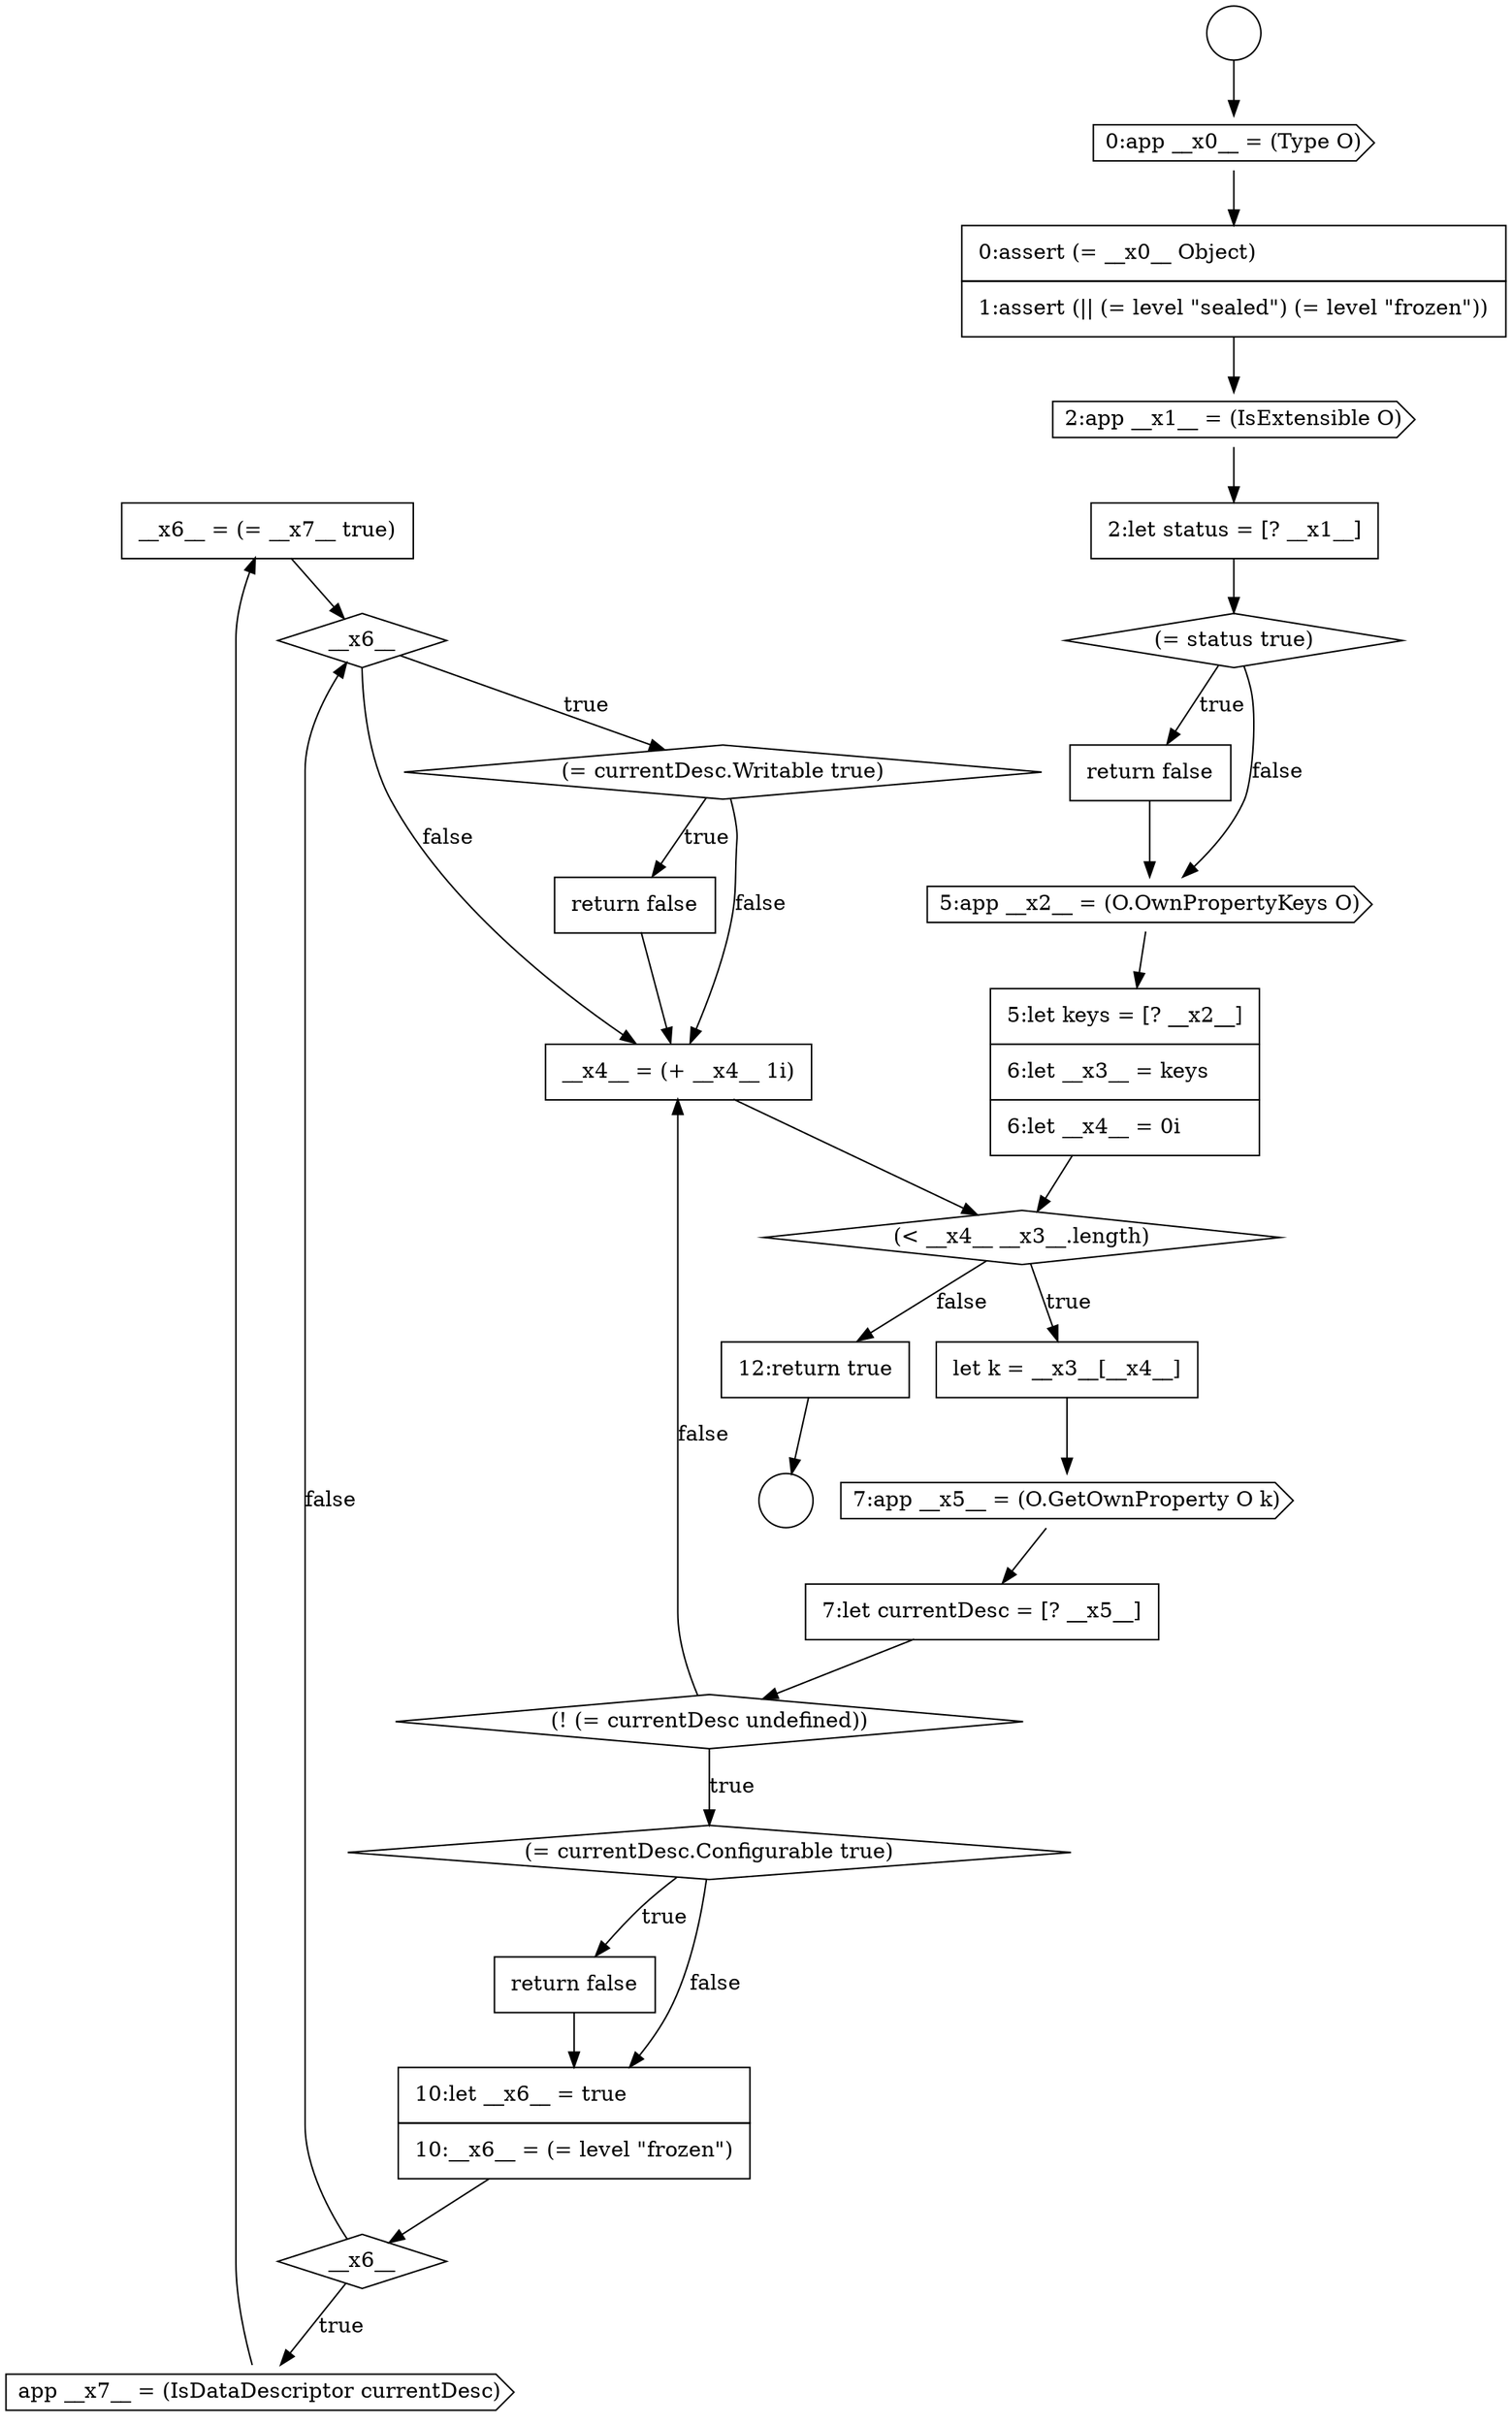 digraph {
  node941 [shape=none, margin=0, label=<<font color="black">
    <table border="0" cellborder="1" cellspacing="0" cellpadding="10">
      <tr><td align="left">__x6__ = (= __x7__ true)</td></tr>
    </table>
  </font>> color="black" fillcolor="white" style=filled]
  node934 [shape=none, margin=0, label=<<font color="black">
    <table border="0" cellborder="1" cellspacing="0" cellpadding="10">
      <tr><td align="left">7:let currentDesc = [? __x5__]</td></tr>
    </table>
  </font>> color="black" fillcolor="white" style=filled]
  node933 [shape=cds, label=<<font color="black">7:app __x5__ = (O.GetOwnProperty O k)</font>> color="black" fillcolor="white" style=filled]
  node936 [shape=diamond, label=<<font color="black">(= currentDesc.Configurable true)</font>> color="black" fillcolor="white" style=filled]
  node922 [shape=circle label=" " color="black" fillcolor="white" style=filled]
  node931 [shape=diamond, label=<<font color="black">(&lt; __x4__ __x3__.length)</font>> color="black" fillcolor="white" style=filled]
  node946 [shape=none, margin=0, label=<<font color="black">
    <table border="0" cellborder="1" cellspacing="0" cellpadding="10">
      <tr><td align="left">12:return true</td></tr>
    </table>
  </font>> color="black" fillcolor="white" style=filled]
  node929 [shape=cds, label=<<font color="black">5:app __x2__ = (O.OwnPropertyKeys O)</font>> color="black" fillcolor="white" style=filled]
  node928 [shape=none, margin=0, label=<<font color="black">
    <table border="0" cellborder="1" cellspacing="0" cellpadding="10">
      <tr><td align="left">return false</td></tr>
    </table>
  </font>> color="black" fillcolor="white" style=filled]
  node945 [shape=none, margin=0, label=<<font color="black">
    <table border="0" cellborder="1" cellspacing="0" cellpadding="10">
      <tr><td align="left">__x4__ = (+ __x4__ 1i)</td></tr>
    </table>
  </font>> color="black" fillcolor="white" style=filled]
  node930 [shape=none, margin=0, label=<<font color="black">
    <table border="0" cellborder="1" cellspacing="0" cellpadding="10">
      <tr><td align="left">5:let keys = [? __x2__]</td></tr>
      <tr><td align="left">6:let __x3__ = keys</td></tr>
      <tr><td align="left">6:let __x4__ = 0i</td></tr>
    </table>
  </font>> color="black" fillcolor="white" style=filled]
  node924 [shape=none, margin=0, label=<<font color="black">
    <table border="0" cellborder="1" cellspacing="0" cellpadding="10">
      <tr><td align="left">0:assert (= __x0__ Object)</td></tr>
      <tr><td align="left">1:assert (|| (= level &quot;sealed&quot;) (= level &quot;frozen&quot;))</td></tr>
    </table>
  </font>> color="black" fillcolor="white" style=filled]
  node937 [shape=none, margin=0, label=<<font color="black">
    <table border="0" cellborder="1" cellspacing="0" cellpadding="10">
      <tr><td align="left">return false</td></tr>
    </table>
  </font>> color="black" fillcolor="white" style=filled]
  node942 [shape=diamond, label=<<font color="black">__x6__</font>> color="black" fillcolor="white" style=filled]
  node925 [shape=cds, label=<<font color="black">2:app __x1__ = (IsExtensible O)</font>> color="black" fillcolor="white" style=filled]
  node938 [shape=none, margin=0, label=<<font color="black">
    <table border="0" cellborder="1" cellspacing="0" cellpadding="10">
      <tr><td align="left">10:let __x6__ = true</td></tr>
      <tr><td align="left">10:__x6__ = (= level &quot;frozen&quot;)</td></tr>
    </table>
  </font>> color="black" fillcolor="white" style=filled]
  node921 [shape=circle label=" " color="black" fillcolor="white" style=filled]
  node926 [shape=none, margin=0, label=<<font color="black">
    <table border="0" cellborder="1" cellspacing="0" cellpadding="10">
      <tr><td align="left">2:let status = [? __x1__]</td></tr>
    </table>
  </font>> color="black" fillcolor="white" style=filled]
  node943 [shape=diamond, label=<<font color="black">(= currentDesc.Writable true)</font>> color="black" fillcolor="white" style=filled]
  node932 [shape=none, margin=0, label=<<font color="black">
    <table border="0" cellborder="1" cellspacing="0" cellpadding="10">
      <tr><td align="left">let k = __x3__[__x4__]</td></tr>
    </table>
  </font>> color="black" fillcolor="white" style=filled]
  node944 [shape=none, margin=0, label=<<font color="black">
    <table border="0" cellborder="1" cellspacing="0" cellpadding="10">
      <tr><td align="left">return false</td></tr>
    </table>
  </font>> color="black" fillcolor="white" style=filled]
  node927 [shape=diamond, label=<<font color="black">(= status true)</font>> color="black" fillcolor="white" style=filled]
  node939 [shape=diamond, label=<<font color="black">__x6__</font>> color="black" fillcolor="white" style=filled]
  node940 [shape=cds, label=<<font color="black">app __x7__ = (IsDataDescriptor currentDesc)</font>> color="black" fillcolor="white" style=filled]
  node935 [shape=diamond, label=<<font color="black">(! (= currentDesc undefined))</font>> color="black" fillcolor="white" style=filled]
  node923 [shape=cds, label=<<font color="black">0:app __x0__ = (Type O)</font>> color="black" fillcolor="white" style=filled]
  node943 -> node944 [label=<<font color="black">true</font>> color="black"]
  node943 -> node945 [label=<<font color="black">false</font>> color="black"]
  node932 -> node933 [ color="black"]
  node927 -> node928 [label=<<font color="black">true</font>> color="black"]
  node927 -> node929 [label=<<font color="black">false</font>> color="black"]
  node930 -> node931 [ color="black"]
  node926 -> node927 [ color="black"]
  node942 -> node943 [label=<<font color="black">true</font>> color="black"]
  node942 -> node945 [label=<<font color="black">false</font>> color="black"]
  node925 -> node926 [ color="black"]
  node940 -> node941 [ color="black"]
  node934 -> node935 [ color="black"]
  node941 -> node942 [ color="black"]
  node933 -> node934 [ color="black"]
  node935 -> node936 [label=<<font color="black">true</font>> color="black"]
  node935 -> node945 [label=<<font color="black">false</font>> color="black"]
  node923 -> node924 [ color="black"]
  node924 -> node925 [ color="black"]
  node921 -> node923 [ color="black"]
  node939 -> node940 [label=<<font color="black">true</font>> color="black"]
  node939 -> node942 [label=<<font color="black">false</font>> color="black"]
  node944 -> node945 [ color="black"]
  node936 -> node937 [label=<<font color="black">true</font>> color="black"]
  node936 -> node938 [label=<<font color="black">false</font>> color="black"]
  node929 -> node930 [ color="black"]
  node937 -> node938 [ color="black"]
  node928 -> node929 [ color="black"]
  node945 -> node931 [ color="black"]
  node946 -> node922 [ color="black"]
  node938 -> node939 [ color="black"]
  node931 -> node932 [label=<<font color="black">true</font>> color="black"]
  node931 -> node946 [label=<<font color="black">false</font>> color="black"]
}

